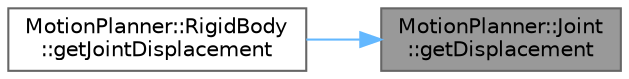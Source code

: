 digraph "MotionPlanner::Joint::getDisplacement"
{
 // LATEX_PDF_SIZE
  bgcolor="transparent";
  edge [fontname=Helvetica,fontsize=10,labelfontname=Helvetica,labelfontsize=10];
  node [fontname=Helvetica,fontsize=10,shape=box,height=0.2,width=0.4];
  rankdir="RL";
  Node1 [label="MotionPlanner::Joint\l::getDisplacement",height=0.2,width=0.4,color="gray40", fillcolor="grey60", style="filled", fontcolor="black",tooltip=" "];
  Node1 -> Node2 [dir="back",color="steelblue1",style="solid"];
  Node2 [label="MotionPlanner::RigidBody\l::getJointDisplacement",height=0.2,width=0.4,color="grey40", fillcolor="white", style="filled",URL="$class_motion_planner_1_1_rigid_body.html#a5771892ce7510d641b0894409e0ec7a3",tooltip=" "];
}
